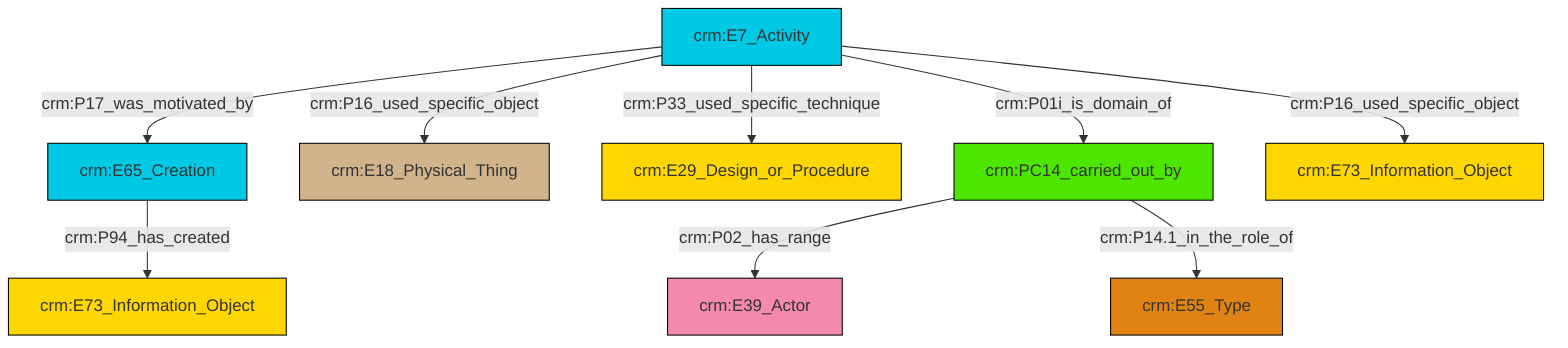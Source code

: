 graph TD
classDef Literal fill:#f2f2f2,stroke:#000000;
classDef CRM_Entity fill:#FFFFFF,stroke:#000000;
classDef Temporal_Entity fill:#00C9E6, stroke:#000000;
classDef Type fill:#E18312, stroke:#000000;
classDef Time-Span fill:#2C9C91, stroke:#000000;
classDef Appellation fill:#FFEB7F, stroke:#000000;
classDef Place fill:#008836, stroke:#000000;
classDef Persistent_Item fill:#B266B2, stroke:#000000;
classDef Conceptual_Object fill:#FFD700, stroke:#000000;
classDef Physical_Thing fill:#D2B48C, stroke:#000000;
classDef Actor fill:#f58aad, stroke:#000000;
classDef PC_Classes fill:#4ce600, stroke:#000000;
classDef Multi fill:#cccccc,stroke:#000000;

6["crm:E7_Activity"]:::Temporal_Entity -->|crm:P16_used_specific_object| 2["crm:E18_Physical_Thing"]:::Physical_Thing
10["crm:PC14_carried_out_by"]:::PC_Classes -->|crm:P02_has_range| 11["crm:E39_Actor"]:::Actor
6["crm:E7_Activity"]:::Temporal_Entity -->|crm:P17_was_motivated_by| 0["crm:E65_Creation"]:::Temporal_Entity
6["crm:E7_Activity"]:::Temporal_Entity -->|crm:P01i_is_domain_of| 10["crm:PC14_carried_out_by"]:::PC_Classes
6["crm:E7_Activity"]:::Temporal_Entity -->|crm:P33_used_specific_technique| 4["crm:E29_Design_or_Procedure"]:::Conceptual_Object
0["crm:E65_Creation"]:::Temporal_Entity -->|crm:P94_has_created| 12["crm:E73_Information_Object"]:::Conceptual_Object
10["crm:PC14_carried_out_by"]:::PC_Classes -->|crm:P14.1_in_the_role_of| 7["crm:E55_Type"]:::Type
6["crm:E7_Activity"]:::Temporal_Entity -->|crm:P16_used_specific_object| 15["crm:E73_Information_Object"]:::Conceptual_Object